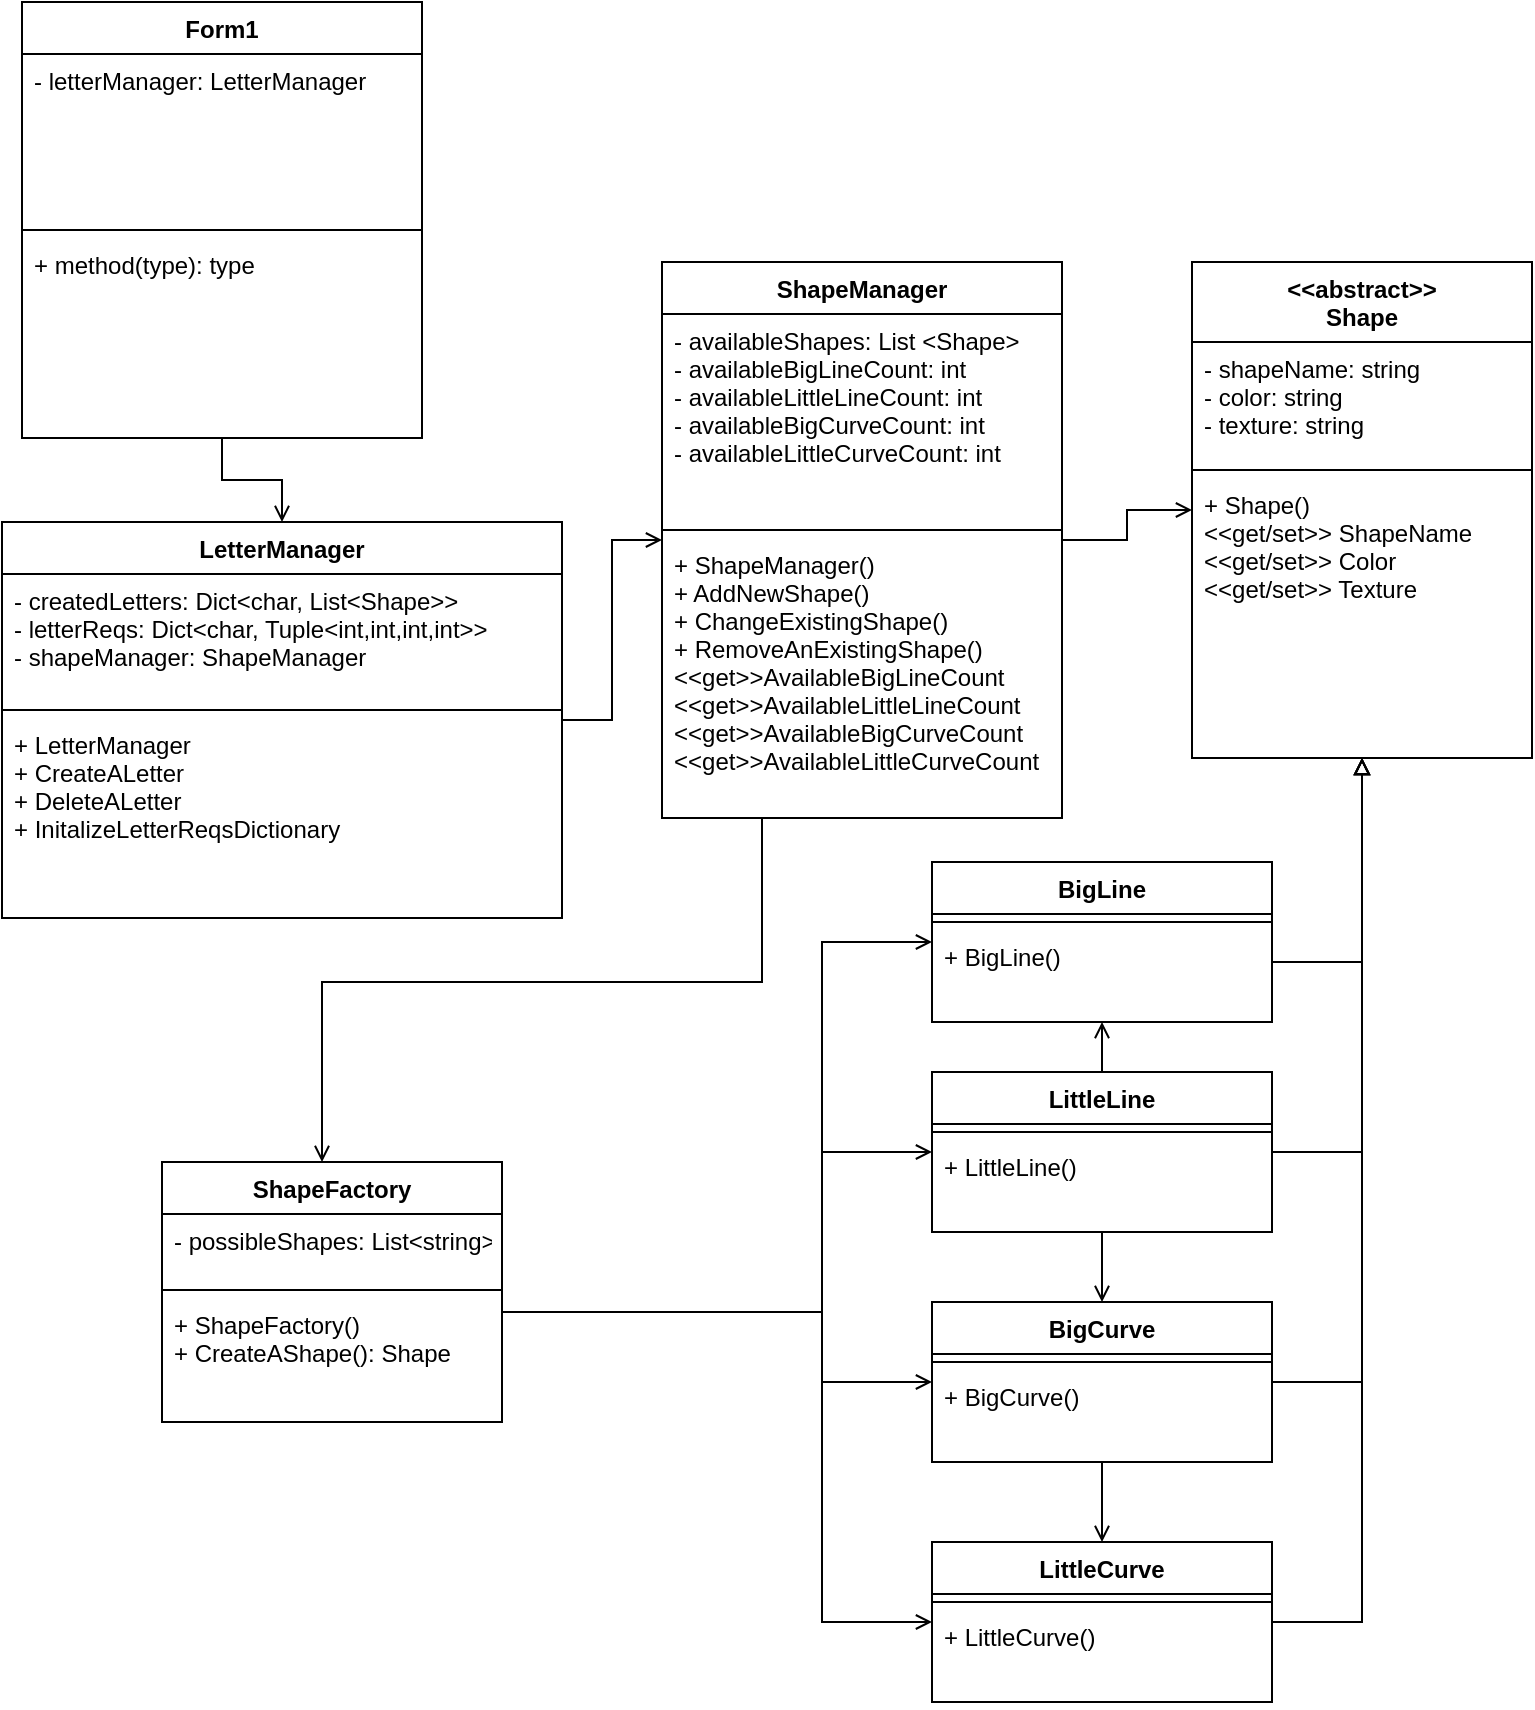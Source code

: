 <mxfile version="20.6.2" type="github">
  <diagram id="C5RBs43oDa-KdzZeNtuy" name="Page-1">
    <mxGraphModel dx="1422" dy="762" grid="1" gridSize="10" guides="1" tooltips="1" connect="1" arrows="1" fold="1" page="1" pageScale="1" pageWidth="827" pageHeight="1169" math="0" shadow="0">
      <root>
        <mxCell id="WIyWlLk6GJQsqaUBKTNV-0" />
        <mxCell id="WIyWlLk6GJQsqaUBKTNV-1" parent="WIyWlLk6GJQsqaUBKTNV-0" />
        <mxCell id="H8L5JFAQAvff1abPzaFG-15" style="edgeStyle=orthogonalEdgeStyle;rounded=0;orthogonalLoop=1;jettySize=auto;html=1;endArrow=open;endFill=0;" edge="1" parent="WIyWlLk6GJQsqaUBKTNV-1" source="H8L5JFAQAvff1abPzaFG-1" target="H8L5JFAQAvff1abPzaFG-11">
          <mxGeometry relative="1" as="geometry" />
        </mxCell>
        <mxCell id="H8L5JFAQAvff1abPzaFG-1" value="Form1" style="swimlane;fontStyle=1;align=center;verticalAlign=top;childLayout=stackLayout;horizontal=1;startSize=26;horizontalStack=0;resizeParent=1;resizeParentMax=0;resizeLast=0;collapsible=1;marginBottom=0;" vertex="1" parent="WIyWlLk6GJQsqaUBKTNV-1">
          <mxGeometry x="30" y="30" width="200" height="218" as="geometry" />
        </mxCell>
        <mxCell id="H8L5JFAQAvff1abPzaFG-2" value="- letterManager: LetterManager&#xa;" style="text;strokeColor=none;fillColor=none;align=left;verticalAlign=top;spacingLeft=4;spacingRight=4;overflow=hidden;rotatable=0;points=[[0,0.5],[1,0.5]];portConstraint=eastwest;" vertex="1" parent="H8L5JFAQAvff1abPzaFG-1">
          <mxGeometry y="26" width="200" height="84" as="geometry" />
        </mxCell>
        <mxCell id="H8L5JFAQAvff1abPzaFG-3" value="" style="line;strokeWidth=1;fillColor=none;align=left;verticalAlign=middle;spacingTop=-1;spacingLeft=3;spacingRight=3;rotatable=0;labelPosition=right;points=[];portConstraint=eastwest;strokeColor=inherit;" vertex="1" parent="H8L5JFAQAvff1abPzaFG-1">
          <mxGeometry y="110" width="200" height="8" as="geometry" />
        </mxCell>
        <mxCell id="H8L5JFAQAvff1abPzaFG-4" value="+ method(type): type" style="text;strokeColor=none;fillColor=none;align=left;verticalAlign=top;spacingLeft=4;spacingRight=4;overflow=hidden;rotatable=0;points=[[0,0.5],[1,0.5]];portConstraint=eastwest;" vertex="1" parent="H8L5JFAQAvff1abPzaFG-1">
          <mxGeometry y="118" width="200" height="100" as="geometry" />
        </mxCell>
        <mxCell id="H8L5JFAQAvff1abPzaFG-21" style="edgeStyle=orthogonalEdgeStyle;rounded=0;orthogonalLoop=1;jettySize=auto;html=1;endArrow=open;endFill=0;" edge="1" parent="WIyWlLk6GJQsqaUBKTNV-1" source="H8L5JFAQAvff1abPzaFG-11" target="H8L5JFAQAvff1abPzaFG-17">
          <mxGeometry relative="1" as="geometry" />
        </mxCell>
        <mxCell id="H8L5JFAQAvff1abPzaFG-11" value="LetterManager" style="swimlane;fontStyle=1;align=center;verticalAlign=top;childLayout=stackLayout;horizontal=1;startSize=26;horizontalStack=0;resizeParent=1;resizeParentMax=0;resizeLast=0;collapsible=1;marginBottom=0;" vertex="1" parent="WIyWlLk6GJQsqaUBKTNV-1">
          <mxGeometry x="20" y="290" width="280" height="198" as="geometry" />
        </mxCell>
        <mxCell id="H8L5JFAQAvff1abPzaFG-12" value="- createdLetters: Dict&lt;char, List&lt;Shape&gt;&gt;&#xa;- letterReqs: Dict&lt;char, Tuple&lt;int,int,int,int&gt;&gt;&#xa;- shapeManager: ShapeManager" style="text;strokeColor=none;fillColor=none;align=left;verticalAlign=top;spacingLeft=4;spacingRight=4;overflow=hidden;rotatable=0;points=[[0,0.5],[1,0.5]];portConstraint=eastwest;" vertex="1" parent="H8L5JFAQAvff1abPzaFG-11">
          <mxGeometry y="26" width="280" height="64" as="geometry" />
        </mxCell>
        <mxCell id="H8L5JFAQAvff1abPzaFG-13" value="" style="line;strokeWidth=1;fillColor=none;align=left;verticalAlign=middle;spacingTop=-1;spacingLeft=3;spacingRight=3;rotatable=0;labelPosition=right;points=[];portConstraint=eastwest;strokeColor=inherit;" vertex="1" parent="H8L5JFAQAvff1abPzaFG-11">
          <mxGeometry y="90" width="280" height="8" as="geometry" />
        </mxCell>
        <mxCell id="H8L5JFAQAvff1abPzaFG-14" value="+ LetterManager&#xa;+ CreateALetter&#xa;+ DeleteALetter&#xa;+ InitalizeLetterReqsDictionary" style="text;strokeColor=none;fillColor=none;align=left;verticalAlign=top;spacingLeft=4;spacingRight=4;overflow=hidden;rotatable=0;points=[[0,0.5],[1,0.5]];portConstraint=eastwest;" vertex="1" parent="H8L5JFAQAvff1abPzaFG-11">
          <mxGeometry y="98" width="280" height="100" as="geometry" />
        </mxCell>
        <mxCell id="H8L5JFAQAvff1abPzaFG-26" style="edgeStyle=orthogonalEdgeStyle;rounded=0;orthogonalLoop=1;jettySize=auto;html=1;endArrow=open;endFill=0;" edge="1" parent="WIyWlLk6GJQsqaUBKTNV-1" source="H8L5JFAQAvff1abPzaFG-17" target="H8L5JFAQAvff1abPzaFG-22">
          <mxGeometry relative="1" as="geometry" />
        </mxCell>
        <mxCell id="H8L5JFAQAvff1abPzaFG-31" style="edgeStyle=orthogonalEdgeStyle;rounded=0;orthogonalLoop=1;jettySize=auto;html=1;endArrow=open;endFill=0;" edge="1" parent="WIyWlLk6GJQsqaUBKTNV-1" source="H8L5JFAQAvff1abPzaFG-17" target="H8L5JFAQAvff1abPzaFG-27">
          <mxGeometry relative="1" as="geometry">
            <Array as="points">
              <mxPoint x="400" y="520" />
              <mxPoint x="180" y="520" />
            </Array>
          </mxGeometry>
        </mxCell>
        <mxCell id="H8L5JFAQAvff1abPzaFG-17" value="ShapeManager" style="swimlane;fontStyle=1;align=center;verticalAlign=top;childLayout=stackLayout;horizontal=1;startSize=26;horizontalStack=0;resizeParent=1;resizeParentMax=0;resizeLast=0;collapsible=1;marginBottom=0;" vertex="1" parent="WIyWlLk6GJQsqaUBKTNV-1">
          <mxGeometry x="350" y="160" width="200" height="278" as="geometry" />
        </mxCell>
        <mxCell id="H8L5JFAQAvff1abPzaFG-18" value="- availableShapes: List &lt;Shape&gt;&#xa;- availableBigLineCount: int&#xa;- availableLittleLineCount: int&#xa;- availableBigCurveCount: int&#xa;- availableLittleCurveCount: int" style="text;strokeColor=none;fillColor=none;align=left;verticalAlign=top;spacingLeft=4;spacingRight=4;overflow=hidden;rotatable=0;points=[[0,0.5],[1,0.5]];portConstraint=eastwest;" vertex="1" parent="H8L5JFAQAvff1abPzaFG-17">
          <mxGeometry y="26" width="200" height="104" as="geometry" />
        </mxCell>
        <mxCell id="H8L5JFAQAvff1abPzaFG-19" value="" style="line;strokeWidth=1;fillColor=none;align=left;verticalAlign=middle;spacingTop=-1;spacingLeft=3;spacingRight=3;rotatable=0;labelPosition=right;points=[];portConstraint=eastwest;strokeColor=inherit;" vertex="1" parent="H8L5JFAQAvff1abPzaFG-17">
          <mxGeometry y="130" width="200" height="8" as="geometry" />
        </mxCell>
        <mxCell id="H8L5JFAQAvff1abPzaFG-20" value="+ ShapeManager()&#xa;+ AddNewShape()&#xa;+ ChangeExistingShape()&#xa;+ RemoveAnExistingShape()&#xa;&lt;&lt;get&gt;&gt;AvailableBigLineCount&#xa;&lt;&lt;get&gt;&gt;AvailableLittleLineCount&#xa;&lt;&lt;get&gt;&gt;AvailableBigCurveCount&#xa;&lt;&lt;get&gt;&gt;AvailableLittleCurveCount" style="text;strokeColor=none;fillColor=none;align=left;verticalAlign=top;spacingLeft=4;spacingRight=4;overflow=hidden;rotatable=0;points=[[0,0.5],[1,0.5]];portConstraint=eastwest;" vertex="1" parent="H8L5JFAQAvff1abPzaFG-17">
          <mxGeometry y="138" width="200" height="140" as="geometry" />
        </mxCell>
        <mxCell id="H8L5JFAQAvff1abPzaFG-22" value="&lt;&lt;abstract&gt;&gt;&#xa;Shape" style="swimlane;fontStyle=1;align=center;verticalAlign=top;childLayout=stackLayout;horizontal=1;startSize=40;horizontalStack=0;resizeParent=1;resizeParentMax=0;resizeLast=0;collapsible=1;marginBottom=0;" vertex="1" parent="WIyWlLk6GJQsqaUBKTNV-1">
          <mxGeometry x="615" y="160" width="170" height="248" as="geometry" />
        </mxCell>
        <mxCell id="H8L5JFAQAvff1abPzaFG-23" value="- shapeName: string&#xa;- color: string&#xa;- texture: string" style="text;strokeColor=none;fillColor=none;align=left;verticalAlign=top;spacingLeft=4;spacingRight=4;overflow=hidden;rotatable=0;points=[[0,0.5],[1,0.5]];portConstraint=eastwest;" vertex="1" parent="H8L5JFAQAvff1abPzaFG-22">
          <mxGeometry y="40" width="170" height="60" as="geometry" />
        </mxCell>
        <mxCell id="H8L5JFAQAvff1abPzaFG-24" value="" style="line;strokeWidth=1;fillColor=none;align=left;verticalAlign=middle;spacingTop=-1;spacingLeft=3;spacingRight=3;rotatable=0;labelPosition=right;points=[];portConstraint=eastwest;strokeColor=inherit;" vertex="1" parent="H8L5JFAQAvff1abPzaFG-22">
          <mxGeometry y="100" width="170" height="8" as="geometry" />
        </mxCell>
        <mxCell id="H8L5JFAQAvff1abPzaFG-25" value="+ Shape()&#xa;&lt;&lt;get/set&gt;&gt; ShapeName&#xa;&lt;&lt;get/set&gt;&gt; Color&#xa;&lt;&lt;get/set&gt;&gt; Texture" style="text;strokeColor=none;fillColor=none;align=left;verticalAlign=top;spacingLeft=4;spacingRight=4;overflow=hidden;rotatable=0;points=[[0,0.5],[1,0.5]];portConstraint=eastwest;" vertex="1" parent="H8L5JFAQAvff1abPzaFG-22">
          <mxGeometry y="108" width="170" height="140" as="geometry" />
        </mxCell>
        <mxCell id="H8L5JFAQAvff1abPzaFG-37" style="edgeStyle=orthogonalEdgeStyle;rounded=0;orthogonalLoop=1;jettySize=auto;html=1;endArrow=open;endFill=0;" edge="1" parent="WIyWlLk6GJQsqaUBKTNV-1" target="H8L5JFAQAvff1abPzaFG-33">
          <mxGeometry relative="1" as="geometry">
            <mxPoint x="370" y="685" as="sourcePoint" />
            <Array as="points">
              <mxPoint x="430" y="685" />
              <mxPoint x="430" y="605" />
            </Array>
          </mxGeometry>
        </mxCell>
        <mxCell id="H8L5JFAQAvff1abPzaFG-50" style="edgeStyle=orthogonalEdgeStyle;rounded=0;orthogonalLoop=1;jettySize=auto;html=1;endArrow=open;endFill=0;" edge="1" parent="WIyWlLk6GJQsqaUBKTNV-1" target="H8L5JFAQAvff1abPzaFG-38">
          <mxGeometry relative="1" as="geometry">
            <mxPoint x="370" y="685" as="sourcePoint" />
            <Array as="points">
              <mxPoint x="430" y="685" />
              <mxPoint x="430" y="720" />
            </Array>
          </mxGeometry>
        </mxCell>
        <mxCell id="H8L5JFAQAvff1abPzaFG-51" style="edgeStyle=orthogonalEdgeStyle;rounded=0;orthogonalLoop=1;jettySize=auto;html=1;endArrow=open;endFill=0;" edge="1" parent="WIyWlLk6GJQsqaUBKTNV-1" target="H8L5JFAQAvff1abPzaFG-42">
          <mxGeometry relative="1" as="geometry">
            <mxPoint x="370" y="685" as="sourcePoint" />
            <Array as="points">
              <mxPoint x="430" y="685" />
              <mxPoint x="430" y="840" />
            </Array>
          </mxGeometry>
        </mxCell>
        <mxCell id="H8L5JFAQAvff1abPzaFG-52" style="edgeStyle=orthogonalEdgeStyle;rounded=0;orthogonalLoop=1;jettySize=auto;html=1;endArrow=open;endFill=0;" edge="1" parent="WIyWlLk6GJQsqaUBKTNV-1" source="H8L5JFAQAvff1abPzaFG-27" target="H8L5JFAQAvff1abPzaFG-46">
          <mxGeometry relative="1" as="geometry">
            <mxPoint x="370" y="685" as="sourcePoint" />
            <Array as="points">
              <mxPoint x="430" y="685" />
              <mxPoint x="430" y="500" />
            </Array>
          </mxGeometry>
        </mxCell>
        <mxCell id="H8L5JFAQAvff1abPzaFG-27" value="ShapeFactory" style="swimlane;fontStyle=1;align=center;verticalAlign=top;childLayout=stackLayout;horizontal=1;startSize=26;horizontalStack=0;resizeParent=1;resizeParentMax=0;resizeLast=0;collapsible=1;marginBottom=0;" vertex="1" parent="WIyWlLk6GJQsqaUBKTNV-1">
          <mxGeometry x="100" y="610" width="170" height="130" as="geometry" />
        </mxCell>
        <mxCell id="H8L5JFAQAvff1abPzaFG-28" value="- possibleShapes: List&lt;string&gt;" style="text;strokeColor=none;fillColor=none;align=left;verticalAlign=top;spacingLeft=4;spacingRight=4;overflow=hidden;rotatable=0;points=[[0,0.5],[1,0.5]];portConstraint=eastwest;" vertex="1" parent="H8L5JFAQAvff1abPzaFG-27">
          <mxGeometry y="26" width="170" height="34" as="geometry" />
        </mxCell>
        <mxCell id="H8L5JFAQAvff1abPzaFG-29" value="" style="line;strokeWidth=1;fillColor=none;align=left;verticalAlign=middle;spacingTop=-1;spacingLeft=3;spacingRight=3;rotatable=0;labelPosition=right;points=[];portConstraint=eastwest;strokeColor=inherit;" vertex="1" parent="H8L5JFAQAvff1abPzaFG-27">
          <mxGeometry y="60" width="170" height="8" as="geometry" />
        </mxCell>
        <mxCell id="H8L5JFAQAvff1abPzaFG-30" value="+ ShapeFactory()&#xa;+ CreateAShape(): Shape" style="text;strokeColor=none;fillColor=none;align=left;verticalAlign=top;spacingLeft=4;spacingRight=4;overflow=hidden;rotatable=0;points=[[0,0.5],[1,0.5]];portConstraint=eastwest;" vertex="1" parent="H8L5JFAQAvff1abPzaFG-27">
          <mxGeometry y="68" width="170" height="62" as="geometry" />
        </mxCell>
        <mxCell id="H8L5JFAQAvff1abPzaFG-41" style="edgeStyle=orthogonalEdgeStyle;rounded=0;orthogonalLoop=1;jettySize=auto;html=1;endArrow=open;endFill=0;" edge="1" parent="WIyWlLk6GJQsqaUBKTNV-1" source="H8L5JFAQAvff1abPzaFG-33" target="H8L5JFAQAvff1abPzaFG-38">
          <mxGeometry relative="1" as="geometry" />
        </mxCell>
        <mxCell id="H8L5JFAQAvff1abPzaFG-49" style="edgeStyle=orthogonalEdgeStyle;rounded=0;orthogonalLoop=1;jettySize=auto;html=1;endArrow=open;endFill=0;" edge="1" parent="WIyWlLk6GJQsqaUBKTNV-1" source="H8L5JFAQAvff1abPzaFG-33" target="H8L5JFAQAvff1abPzaFG-46">
          <mxGeometry relative="1" as="geometry" />
        </mxCell>
        <mxCell id="H8L5JFAQAvff1abPzaFG-55" style="edgeStyle=orthogonalEdgeStyle;rounded=0;orthogonalLoop=1;jettySize=auto;html=1;endArrow=block;endFill=0;" edge="1" parent="WIyWlLk6GJQsqaUBKTNV-1" source="H8L5JFAQAvff1abPzaFG-33" target="H8L5JFAQAvff1abPzaFG-22">
          <mxGeometry relative="1" as="geometry">
            <Array as="points">
              <mxPoint x="700" y="605" />
            </Array>
          </mxGeometry>
        </mxCell>
        <mxCell id="H8L5JFAQAvff1abPzaFG-33" value="LittleLine" style="swimlane;fontStyle=1;align=center;verticalAlign=top;childLayout=stackLayout;horizontal=1;startSize=26;horizontalStack=0;resizeParent=1;resizeParentMax=0;resizeLast=0;collapsible=1;marginBottom=0;" vertex="1" parent="WIyWlLk6GJQsqaUBKTNV-1">
          <mxGeometry x="485" y="565" width="170" height="80" as="geometry" />
        </mxCell>
        <mxCell id="H8L5JFAQAvff1abPzaFG-35" value="" style="line;strokeWidth=1;fillColor=none;align=left;verticalAlign=middle;spacingTop=-1;spacingLeft=3;spacingRight=3;rotatable=0;labelPosition=right;points=[];portConstraint=eastwest;strokeColor=inherit;" vertex="1" parent="H8L5JFAQAvff1abPzaFG-33">
          <mxGeometry y="26" width="170" height="8" as="geometry" />
        </mxCell>
        <mxCell id="H8L5JFAQAvff1abPzaFG-36" value="+ LittleLine()" style="text;strokeColor=none;fillColor=none;align=left;verticalAlign=top;spacingLeft=4;spacingRight=4;overflow=hidden;rotatable=0;points=[[0,0.5],[1,0.5]];portConstraint=eastwest;" vertex="1" parent="H8L5JFAQAvff1abPzaFG-33">
          <mxGeometry y="34" width="170" height="46" as="geometry" />
        </mxCell>
        <mxCell id="H8L5JFAQAvff1abPzaFG-45" style="edgeStyle=orthogonalEdgeStyle;rounded=0;orthogonalLoop=1;jettySize=auto;html=1;endArrow=open;endFill=0;" edge="1" parent="WIyWlLk6GJQsqaUBKTNV-1" source="H8L5JFAQAvff1abPzaFG-38" target="H8L5JFAQAvff1abPzaFG-42">
          <mxGeometry relative="1" as="geometry" />
        </mxCell>
        <mxCell id="H8L5JFAQAvff1abPzaFG-61" style="edgeStyle=orthogonalEdgeStyle;rounded=0;orthogonalLoop=1;jettySize=auto;html=1;endArrow=block;endFill=0;" edge="1" parent="WIyWlLk6GJQsqaUBKTNV-1" source="H8L5JFAQAvff1abPzaFG-38" target="H8L5JFAQAvff1abPzaFG-22">
          <mxGeometry relative="1" as="geometry">
            <Array as="points">
              <mxPoint x="700" y="720" />
            </Array>
          </mxGeometry>
        </mxCell>
        <mxCell id="H8L5JFAQAvff1abPzaFG-38" value="BigCurve" style="swimlane;fontStyle=1;align=center;verticalAlign=top;childLayout=stackLayout;horizontal=1;startSize=26;horizontalStack=0;resizeParent=1;resizeParentMax=0;resizeLast=0;collapsible=1;marginBottom=0;" vertex="1" parent="WIyWlLk6GJQsqaUBKTNV-1">
          <mxGeometry x="485" y="680" width="170" height="80" as="geometry" />
        </mxCell>
        <mxCell id="H8L5JFAQAvff1abPzaFG-39" value="" style="line;strokeWidth=1;fillColor=none;align=left;verticalAlign=middle;spacingTop=-1;spacingLeft=3;spacingRight=3;rotatable=0;labelPosition=right;points=[];portConstraint=eastwest;strokeColor=inherit;" vertex="1" parent="H8L5JFAQAvff1abPzaFG-38">
          <mxGeometry y="26" width="170" height="8" as="geometry" />
        </mxCell>
        <mxCell id="H8L5JFAQAvff1abPzaFG-40" value="+ BigCurve()" style="text;strokeColor=none;fillColor=none;align=left;verticalAlign=top;spacingLeft=4;spacingRight=4;overflow=hidden;rotatable=0;points=[[0,0.5],[1,0.5]];portConstraint=eastwest;" vertex="1" parent="H8L5JFAQAvff1abPzaFG-38">
          <mxGeometry y="34" width="170" height="46" as="geometry" />
        </mxCell>
        <mxCell id="H8L5JFAQAvff1abPzaFG-62" style="edgeStyle=orthogonalEdgeStyle;rounded=0;orthogonalLoop=1;jettySize=auto;html=1;endArrow=block;endFill=0;" edge="1" parent="WIyWlLk6GJQsqaUBKTNV-1" source="H8L5JFAQAvff1abPzaFG-42" target="H8L5JFAQAvff1abPzaFG-22">
          <mxGeometry relative="1" as="geometry">
            <Array as="points">
              <mxPoint x="700" y="840" />
            </Array>
          </mxGeometry>
        </mxCell>
        <mxCell id="H8L5JFAQAvff1abPzaFG-42" value="LittleCurve" style="swimlane;fontStyle=1;align=center;verticalAlign=top;childLayout=stackLayout;horizontal=1;startSize=26;horizontalStack=0;resizeParent=1;resizeParentMax=0;resizeLast=0;collapsible=1;marginBottom=0;" vertex="1" parent="WIyWlLk6GJQsqaUBKTNV-1">
          <mxGeometry x="485" y="800" width="170" height="80" as="geometry" />
        </mxCell>
        <mxCell id="H8L5JFAQAvff1abPzaFG-43" value="" style="line;strokeWidth=1;fillColor=none;align=left;verticalAlign=middle;spacingTop=-1;spacingLeft=3;spacingRight=3;rotatable=0;labelPosition=right;points=[];portConstraint=eastwest;strokeColor=inherit;" vertex="1" parent="H8L5JFAQAvff1abPzaFG-42">
          <mxGeometry y="26" width="170" height="8" as="geometry" />
        </mxCell>
        <mxCell id="H8L5JFAQAvff1abPzaFG-44" value="+ LittleCurve()" style="text;strokeColor=none;fillColor=none;align=left;verticalAlign=top;spacingLeft=4;spacingRight=4;overflow=hidden;rotatable=0;points=[[0,0.5],[1,0.5]];portConstraint=eastwest;" vertex="1" parent="H8L5JFAQAvff1abPzaFG-42">
          <mxGeometry y="34" width="170" height="46" as="geometry" />
        </mxCell>
        <mxCell id="H8L5JFAQAvff1abPzaFG-60" style="edgeStyle=orthogonalEdgeStyle;rounded=0;orthogonalLoop=1;jettySize=auto;html=1;endArrow=block;endFill=0;" edge="1" parent="WIyWlLk6GJQsqaUBKTNV-1" source="H8L5JFAQAvff1abPzaFG-46" target="H8L5JFAQAvff1abPzaFG-22">
          <mxGeometry relative="1" as="geometry">
            <Array as="points">
              <mxPoint x="700" y="510" />
            </Array>
          </mxGeometry>
        </mxCell>
        <mxCell id="H8L5JFAQAvff1abPzaFG-46" value="BigLine" style="swimlane;fontStyle=1;align=center;verticalAlign=top;childLayout=stackLayout;horizontal=1;startSize=26;horizontalStack=0;resizeParent=1;resizeParentMax=0;resizeLast=0;collapsible=1;marginBottom=0;" vertex="1" parent="WIyWlLk6GJQsqaUBKTNV-1">
          <mxGeometry x="485" y="460" width="170" height="80" as="geometry" />
        </mxCell>
        <mxCell id="H8L5JFAQAvff1abPzaFG-47" value="" style="line;strokeWidth=1;fillColor=none;align=left;verticalAlign=middle;spacingTop=-1;spacingLeft=3;spacingRight=3;rotatable=0;labelPosition=right;points=[];portConstraint=eastwest;strokeColor=inherit;" vertex="1" parent="H8L5JFAQAvff1abPzaFG-46">
          <mxGeometry y="26" width="170" height="8" as="geometry" />
        </mxCell>
        <mxCell id="H8L5JFAQAvff1abPzaFG-48" value="+ BigLine()" style="text;strokeColor=none;fillColor=none;align=left;verticalAlign=top;spacingLeft=4;spacingRight=4;overflow=hidden;rotatable=0;points=[[0,0.5],[1,0.5]];portConstraint=eastwest;" vertex="1" parent="H8L5JFAQAvff1abPzaFG-46">
          <mxGeometry y="34" width="170" height="46" as="geometry" />
        </mxCell>
      </root>
    </mxGraphModel>
  </diagram>
</mxfile>
